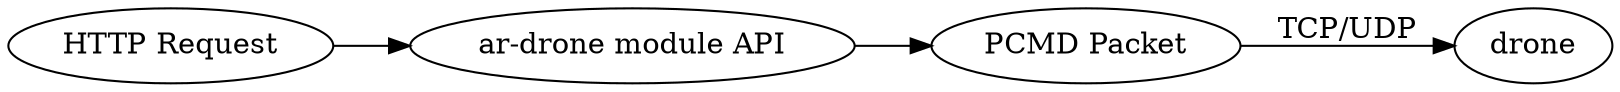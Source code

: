 digraph G{
	rankdir=LR
	drone[image="drone.png"]
	"HTTP Request"-> "ar-drone module API" -> "PCMD Packet"
	"PCMD Packet" -> drone[label="TCP/UDP"]
}